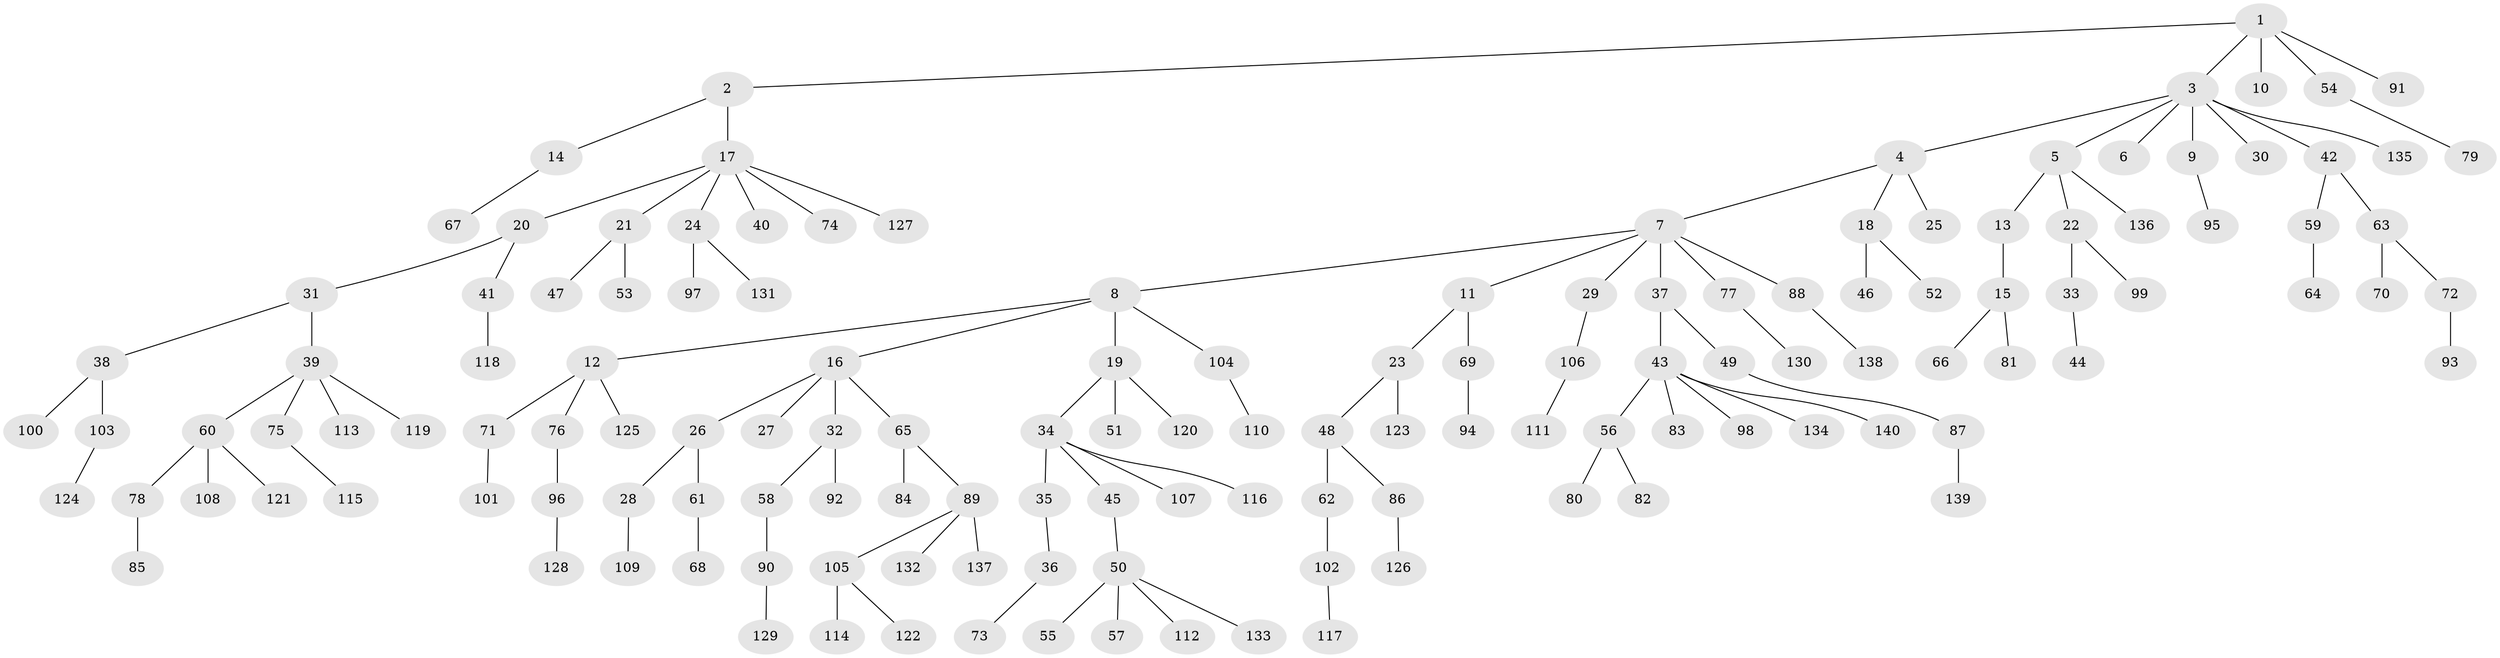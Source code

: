 // Generated by graph-tools (version 1.1) at 2025/53/03/09/25 04:53:56]
// undirected, 140 vertices, 139 edges
graph export_dot {
graph [start="1"]
  node [color=gray90,style=filled];
  1;
  2;
  3;
  4;
  5;
  6;
  7;
  8;
  9;
  10;
  11;
  12;
  13;
  14;
  15;
  16;
  17;
  18;
  19;
  20;
  21;
  22;
  23;
  24;
  25;
  26;
  27;
  28;
  29;
  30;
  31;
  32;
  33;
  34;
  35;
  36;
  37;
  38;
  39;
  40;
  41;
  42;
  43;
  44;
  45;
  46;
  47;
  48;
  49;
  50;
  51;
  52;
  53;
  54;
  55;
  56;
  57;
  58;
  59;
  60;
  61;
  62;
  63;
  64;
  65;
  66;
  67;
  68;
  69;
  70;
  71;
  72;
  73;
  74;
  75;
  76;
  77;
  78;
  79;
  80;
  81;
  82;
  83;
  84;
  85;
  86;
  87;
  88;
  89;
  90;
  91;
  92;
  93;
  94;
  95;
  96;
  97;
  98;
  99;
  100;
  101;
  102;
  103;
  104;
  105;
  106;
  107;
  108;
  109;
  110;
  111;
  112;
  113;
  114;
  115;
  116;
  117;
  118;
  119;
  120;
  121;
  122;
  123;
  124;
  125;
  126;
  127;
  128;
  129;
  130;
  131;
  132;
  133;
  134;
  135;
  136;
  137;
  138;
  139;
  140;
  1 -- 2;
  1 -- 3;
  1 -- 10;
  1 -- 54;
  1 -- 91;
  2 -- 14;
  2 -- 17;
  3 -- 4;
  3 -- 5;
  3 -- 6;
  3 -- 9;
  3 -- 30;
  3 -- 42;
  3 -- 135;
  4 -- 7;
  4 -- 18;
  4 -- 25;
  5 -- 13;
  5 -- 22;
  5 -- 136;
  7 -- 8;
  7 -- 11;
  7 -- 29;
  7 -- 37;
  7 -- 77;
  7 -- 88;
  8 -- 12;
  8 -- 16;
  8 -- 19;
  8 -- 104;
  9 -- 95;
  11 -- 23;
  11 -- 69;
  12 -- 71;
  12 -- 76;
  12 -- 125;
  13 -- 15;
  14 -- 67;
  15 -- 66;
  15 -- 81;
  16 -- 26;
  16 -- 27;
  16 -- 32;
  16 -- 65;
  17 -- 20;
  17 -- 21;
  17 -- 24;
  17 -- 40;
  17 -- 74;
  17 -- 127;
  18 -- 46;
  18 -- 52;
  19 -- 34;
  19 -- 51;
  19 -- 120;
  20 -- 31;
  20 -- 41;
  21 -- 47;
  21 -- 53;
  22 -- 33;
  22 -- 99;
  23 -- 48;
  23 -- 123;
  24 -- 97;
  24 -- 131;
  26 -- 28;
  26 -- 61;
  28 -- 109;
  29 -- 106;
  31 -- 38;
  31 -- 39;
  32 -- 58;
  32 -- 92;
  33 -- 44;
  34 -- 35;
  34 -- 45;
  34 -- 107;
  34 -- 116;
  35 -- 36;
  36 -- 73;
  37 -- 43;
  37 -- 49;
  38 -- 100;
  38 -- 103;
  39 -- 60;
  39 -- 75;
  39 -- 113;
  39 -- 119;
  41 -- 118;
  42 -- 59;
  42 -- 63;
  43 -- 56;
  43 -- 83;
  43 -- 98;
  43 -- 134;
  43 -- 140;
  45 -- 50;
  48 -- 62;
  48 -- 86;
  49 -- 87;
  50 -- 55;
  50 -- 57;
  50 -- 112;
  50 -- 133;
  54 -- 79;
  56 -- 80;
  56 -- 82;
  58 -- 90;
  59 -- 64;
  60 -- 78;
  60 -- 108;
  60 -- 121;
  61 -- 68;
  62 -- 102;
  63 -- 70;
  63 -- 72;
  65 -- 84;
  65 -- 89;
  69 -- 94;
  71 -- 101;
  72 -- 93;
  75 -- 115;
  76 -- 96;
  77 -- 130;
  78 -- 85;
  86 -- 126;
  87 -- 139;
  88 -- 138;
  89 -- 105;
  89 -- 132;
  89 -- 137;
  90 -- 129;
  96 -- 128;
  102 -- 117;
  103 -- 124;
  104 -- 110;
  105 -- 114;
  105 -- 122;
  106 -- 111;
}
